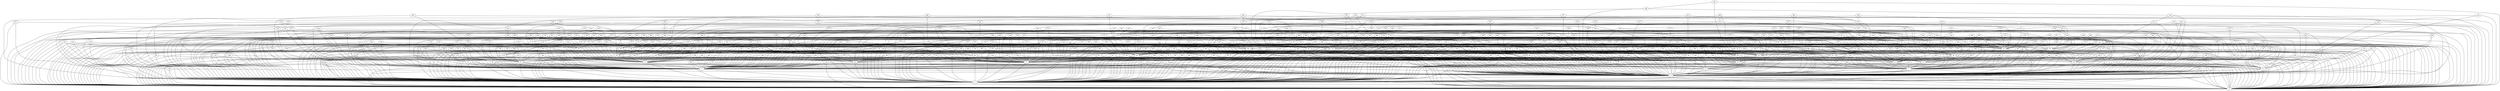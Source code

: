 /* Created by igraph 0.7.0 */
graph {
  0;
  1;
  2;
  3;
  4;
  5;
  6;
  7;
  8;
  9;
  10;
  11;
  12;
  13;
  14;
  15;
  16;
  17;
  18;
  19;
  20;
  21;
  22;
  23;
  24;
  25;
  26;
  27;
  28;
  29;
  30;
  31;
  32;
  33;
  34;
  35;
  36;
  37;
  38;
  39;
  40;
  41;
  42;
  43;
  44;
  45;
  46;
  47;
  48;
  49;
  50;
  51;
  52;
  53;
  54;
  55;
  56;
  57;
  58;
  59;
  60;
  61;
  62;
  63;
  64;
  65;
  66;
  67;
  68;
  69;
  70;
  71;
  72;
  73;
  74;
  75;
  76;
  77;
  78;
  79;
  80;
  81;
  82;
  83;
  84;
  85;
  86;
  87;
  88;
  89;
  90;
  91;
  92;
  93;
  94;
  95;
  96;
  97;
  98;
  99;
  100;
  101;
  102;
  103;
  104;
  105;
  106;
  107;
  108;
  109;
  110;
  111;
  112;
  113;
  114;
  115;
  116;
  117;
  118;
  119;
  120;
  121;
  122;
  123;
  124;
  125;
  126;
  127;
  128;
  129;
  130;
  131;
  132;
  133;
  134;
  135;
  136;
  137;
  138;
  139;
  140;
  141;
  142;
  143;
  144;
  145;
  146;
  147;
  148;
  149;
  150;
  151;
  152;
  153;
  154;
  155;
  156;
  157;
  158;
  159;
  160;
  161;
  162;
  163;
  164;
  165;
  166;
  167;
  168;
  169;
  170;
  171;
  172;
  173;
  174;
  175;
  176;
  177;
  178;
  179;
  180;
  181;
  182;
  183;
  184;
  185;
  186;
  187;
  188;
  189;
  190;
  191;
  192;
  193;
  194;
  195;
  196;
  197;
  198;
  199;
  200;
  201;
  202;
  203;
  204;
  205;
  206;
  207;
  208;
  209;
  210;
  211;
  212;
  213;
  214;
  215;
  216;
  217;
  218;
  219;
  220;
  221;
  222;
  223;
  224;
  225;
  226;
  227;
  228;
  229;
  230;
  231;
  232;
  233;
  234;
  235;
  236;
  237;
  238;
  239;
  240;
  241;
  242;
  243;
  244;
  245;
  246;
  247;
  248;
  249;
  250;
  251;
  252;
  253;
  254;
  255;
  256;
  257;
  258;
  259;
  260;
  261;
  262;
  263;
  264;
  265;
  266;
  267;
  268;
  269;
  270;
  271;
  272;
  273;
  274;
  275;
  276;
  277;
  278;
  279;
  280;
  281;
  282;
  283;
  284;
  285;
  286;
  287;
  288;
  289;
  290;
  291;
  292;
  293;
  294;
  295;
  296;
  297;
  298;
  299;
  300;
  301;
  302;
  303;
  304;
  305;
  306;
  307;
  308;
  309;
  310;
  311;
  312;
  313;
  314;
  315;
  316;
  317;
  318;
  319;
  320;
  321;
  322;
  323;
  324;
  325;
  326;
  327;
  328;
  329;
  330;
  331;
  332;
  333;
  334;
  335;
  336;
  337;
  338;
  339;
  340;
  341;
  342;
  343;
  344;
  345;
  346;
  347;
  348;
  349;
  350;
  351;
  352;
  353;
  354;
  355;
  356;
  357;
  358;
  359;
  360;
  361;
  362;
  363;
  364;
  365;
  366;
  367;
  368;
  369;
  370;
  371;
  372;
  373;
  374;
  375;
  376;
  377;
  378;
  379;
  380;
  381;
  382;
  383;
  384;
  385;
  386;
  387;
  388;
  389;
  390;
  391;
  392;
  393;
  394;
  395;
  396;
  397;
  398;
  399;
  400;
  401;
  402;
  403;
  404;
  405;
  406;
  407;
  408;
  409;
  410;
  411;
  412;
  413;
  414;
  415;
  416;
  417;
  418;
  419;
  420;
  421;
  422;
  423;
  424;
  425;
  426;
  427;
  428;
  429;
  430;
  431;
  432;
  433;
  434;
  435;
  436;
  437;
  438;
  439;
  440;
  441;
  442;
  443;
  444;
  445;
  446;
  447;
  448;
  449;
  450;
  451;
  452;
  453;
  454;
  455;
  456;
  457;
  458;
  459;
  460;
  461;
  462;
  463;
  464;
  465;
  466;
  467;
  468;
  469;
  470;
  471;
  472;
  473;
  474;
  475;
  476;
  477;
  478;
  479;
  480;
  481;
  482;
  483;
  484;
  485;
  486;
  487;
  488;
  489;
  490;
  491;
  492;
  493;
  494;
  495;
  496;
  497;
  498;
  499;

  1 -- 0;
  2 -- 0;
  3 -- 0;
  6 -- 0;
  7 -- 0;
  8 -- 0;
  11 -- 0;
  12 -- 0;
  13 -- 0;
  14 -- 0;
  15 -- 0;
  17 -- 0;
  20 -- 0;
  22 -- 0;
  25 -- 0;
  26 -- 0;
  27 -- 0;
  29 -- 0;
  31 -- 0;
  33 -- 0;
  35 -- 0;
  36 -- 0;
  37 -- 0;
  49 -- 0;
  51 -- 0;
  53 -- 0;
  54 -- 0;
  65 -- 0;
  66 -- 0;
  68 -- 0;
  75 -- 0;
  79 -- 0;
  82 -- 0;
  84 -- 0;
  88 -- 0;
  92 -- 0;
  96 -- 0;
  99 -- 0;
  101 -- 0;
  115 -- 0;
  121 -- 0;
  127 -- 0;
  131 -- 0;
  134 -- 0;
  138 -- 0;
  140 -- 0;
  141 -- 0;
  147 -- 0;
  148 -- 0;
  150 -- 0;
  153 -- 0;
  158 -- 0;
  163 -- 0;
  170 -- 0;
  174 -- 0;
  178 -- 0;
  188 -- 0;
  192 -- 0;
  194 -- 0;
  199 -- 0;
  200 -- 0;
  201 -- 0;
  206 -- 0;
  208 -- 0;
  214 -- 0;
  215 -- 0;
  216 -- 0;
  223 -- 0;
  228 -- 0;
  230 -- 0;
  231 -- 0;
  232 -- 0;
  233 -- 0;
  235 -- 0;
  249 -- 0;
  254 -- 0;
  255 -- 0;
  256 -- 0;
  259 -- 0;
  266 -- 0;
  272 -- 0;
  274 -- 0;
  276 -- 0;
  279 -- 0;
  285 -- 0;
  295 -- 0;
  296 -- 0;
  315 -- 0;
  317 -- 0;
  321 -- 0;
  324 -- 0;
  327 -- 0;
  328 -- 0;
  329 -- 0;
  330 -- 0;
  336 -- 0;
  343 -- 0;
  347 -- 0;
  358 -- 0;
  362 -- 0;
  363 -- 0;
  373 -- 0;
  376 -- 0;
  382 -- 0;
  383 -- 0;
  386 -- 0;
  400 -- 0;
  401 -- 0;
  405 -- 0;
  406 -- 0;
  415 -- 0;
  421 -- 0;
  422 -- 0;
  427 -- 0;
  434 -- 0;
  436 -- 0;
  452 -- 0;
  457 -- 0;
  460 -- 0;
  473 -- 0;
  474 -- 0;
  477 -- 0;
  480 -- 0;
  487 -- 0;
  493 -- 0;
  497 -- 0;
  499 -- 0;
  2 -- 1;
  3 -- 1;
  4 -- 1;
  5 -- 1;
  6 -- 1;
  7 -- 1;
  8 -- 1;
  9 -- 1;
  10 -- 1;
  12 -- 1;
  13 -- 1;
  14 -- 1;
  16 -- 1;
  17 -- 1;
  19 -- 1;
  20 -- 1;
  21 -- 1;
  22 -- 1;
  23 -- 1;
  24 -- 1;
  25 -- 1;
  30 -- 1;
  31 -- 1;
  32 -- 1;
  33 -- 1;
  34 -- 1;
  35 -- 1;
  36 -- 1;
  37 -- 1;
  38 -- 1;
  39 -- 1;
  41 -- 1;
  42 -- 1;
  45 -- 1;
  46 -- 1;
  47 -- 1;
  50 -- 1;
  53 -- 1;
  55 -- 1;
  56 -- 1;
  59 -- 1;
  61 -- 1;
  62 -- 1;
  64 -- 1;
  67 -- 1;
  70 -- 1;
  71 -- 1;
  72 -- 1;
  74 -- 1;
  78 -- 1;
  79 -- 1;
  81 -- 1;
  83 -- 1;
  85 -- 1;
  86 -- 1;
  87 -- 1;
  89 -- 1;
  90 -- 1;
  91 -- 1;
  92 -- 1;
  94 -- 1;
  96 -- 1;
  97 -- 1;
  98 -- 1;
  100 -- 1;
  105 -- 1;
  108 -- 1;
  109 -- 1;
  112 -- 1;
  113 -- 1;
  120 -- 1;
  121 -- 1;
  125 -- 1;
  128 -- 1;
  129 -- 1;
  130 -- 1;
  132 -- 1;
  136 -- 1;
  139 -- 1;
  142 -- 1;
  143 -- 1;
  144 -- 1;
  146 -- 1;
  149 -- 1;
  155 -- 1;
  157 -- 1;
  159 -- 1;
  160 -- 1;
  163 -- 1;
  164 -- 1;
  166 -- 1;
  168 -- 1;
  169 -- 1;
  170 -- 1;
  173 -- 1;
  175 -- 1;
  176 -- 1;
  180 -- 1;
  181 -- 1;
  182 -- 1;
  183 -- 1;
  185 -- 1;
  187 -- 1;
  189 -- 1;
  191 -- 1;
  194 -- 1;
  195 -- 1;
  196 -- 1;
  204 -- 1;
  218 -- 1;
  222 -- 1;
  226 -- 1;
  227 -- 1;
  231 -- 1;
  232 -- 1;
  233 -- 1;
  238 -- 1;
  239 -- 1;
  243 -- 1;
  246 -- 1;
  249 -- 1;
  251 -- 1;
  252 -- 1;
  254 -- 1;
  257 -- 1;
  261 -- 1;
  262 -- 1;
  263 -- 1;
  265 -- 1;
  277 -- 1;
  278 -- 1;
  279 -- 1;
  280 -- 1;
  282 -- 1;
  283 -- 1;
  284 -- 1;
  287 -- 1;
  288 -- 1;
  289 -- 1;
  298 -- 1;
  299 -- 1;
  301 -- 1;
  302 -- 1;
  308 -- 1;
  314 -- 1;
  316 -- 1;
  319 -- 1;
  323 -- 1;
  325 -- 1;
  326 -- 1;
  328 -- 1;
  330 -- 1;
  334 -- 1;
  341 -- 1;
  343 -- 1;
  344 -- 1;
  348 -- 1;
  351 -- 1;
  352 -- 1;
  356 -- 1;
  357 -- 1;
  358 -- 1;
  359 -- 1;
  364 -- 1;
  365 -- 1;
  367 -- 1;
  369 -- 1;
  370 -- 1;
  375 -- 1;
  377 -- 1;
  384 -- 1;
  387 -- 1;
  396 -- 1;
  397 -- 1;
  398 -- 1;
  402 -- 1;
  403 -- 1;
  404 -- 1;
  406 -- 1;
  411 -- 1;
  415 -- 1;
  416 -- 1;
  419 -- 1;
  423 -- 1;
  424 -- 1;
  425 -- 1;
  428 -- 1;
  429 -- 1;
  430 -- 1;
  431 -- 1;
  432 -- 1;
  438 -- 1;
  440 -- 1;
  442 -- 1;
  449 -- 1;
  450 -- 1;
  452 -- 1;
  458 -- 1;
  460 -- 1;
  461 -- 1;
  467 -- 1;
  468 -- 1;
  472 -- 1;
  475 -- 1;
  476 -- 1;
  482 -- 1;
  484 -- 1;
  486 -- 1;
  489 -- 1;
  495 -- 1;
  3 -- 2;
  4 -- 2;
  5 -- 2;
  7 -- 2;
  8 -- 2;
  9 -- 2;
  10 -- 2;
  11 -- 2;
  12 -- 2;
  13 -- 2;
  14 -- 2;
  15 -- 2;
  17 -- 2;
  18 -- 2;
  19 -- 2;
  21 -- 2;
  23 -- 2;
  24 -- 2;
  25 -- 2;
  26 -- 2;
  27 -- 2;
  30 -- 2;
  32 -- 2;
  34 -- 2;
  37 -- 2;
  38 -- 2;
  39 -- 2;
  40 -- 2;
  44 -- 2;
  45 -- 2;
  50 -- 2;
  54 -- 2;
  59 -- 2;
  60 -- 2;
  61 -- 2;
  62 -- 2;
  64 -- 2;
  65 -- 2;
  68 -- 2;
  69 -- 2;
  70 -- 2;
  73 -- 2;
  75 -- 2;
  77 -- 2;
  80 -- 2;
  82 -- 2;
  89 -- 2;
  91 -- 2;
  93 -- 2;
  95 -- 2;
  97 -- 2;
  100 -- 2;
  102 -- 2;
  106 -- 2;
  107 -- 2;
  114 -- 2;
  117 -- 2;
  125 -- 2;
  133 -- 2;
  135 -- 2;
  140 -- 2;
  145 -- 2;
  148 -- 2;
  150 -- 2;
  153 -- 2;
  167 -- 2;
  168 -- 2;
  169 -- 2;
  177 -- 2;
  179 -- 2;
  181 -- 2;
  185 -- 2;
  187 -- 2;
  188 -- 2;
  192 -- 2;
  197 -- 2;
  204 -- 2;
  205 -- 2;
  207 -- 2;
  208 -- 2;
  211 -- 2;
  216 -- 2;
  225 -- 2;
  226 -- 2;
  234 -- 2;
  236 -- 2;
  237 -- 2;
  238 -- 2;
  242 -- 2;
  245 -- 2;
  254 -- 2;
  259 -- 2;
  261 -- 2;
  263 -- 2;
  271 -- 2;
  274 -- 2;
  275 -- 2;
  286 -- 2;
  287 -- 2;
  293 -- 2;
  294 -- 2;
  297 -- 2;
  307 -- 2;
  308 -- 2;
  309 -- 2;
  316 -- 2;
  317 -- 2;
  319 -- 2;
  328 -- 2;
  330 -- 2;
  331 -- 2;
  332 -- 2;
  337 -- 2;
  339 -- 2;
  346 -- 2;
  349 -- 2;
  353 -- 2;
  354 -- 2;
  360 -- 2;
  362 -- 2;
  367 -- 2;
  374 -- 2;
  379 -- 2;
  387 -- 2;
  388 -- 2;
  395 -- 2;
  397 -- 2;
  405 -- 2;
  407 -- 2;
  409 -- 2;
  410 -- 2;
  432 -- 2;
  437 -- 2;
  438 -- 2;
  442 -- 2;
  446 -- 2;
  457 -- 2;
  459 -- 2;
  464 -- 2;
  465 -- 2;
  469 -- 2;
  471 -- 2;
  475 -- 2;
  478 -- 2;
  479 -- 2;
  485 -- 2;
  488 -- 2;
  491 -- 2;
  494 -- 2;
  499 -- 2;
  4 -- 3;
  5 -- 3;
  6 -- 3;
  10 -- 3;
  11 -- 3;
  15 -- 3;
  24 -- 3;
  26 -- 3;
  33 -- 3;
  45 -- 3;
  47 -- 3;
  51 -- 3;
  52 -- 3;
  57 -- 3;
  58 -- 3;
  60 -- 3;
  67 -- 3;
  70 -- 3;
  72 -- 3;
  73 -- 3;
  74 -- 3;
  77 -- 3;
  87 -- 3;
  90 -- 3;
  93 -- 3;
  104 -- 3;
  105 -- 3;
  110 -- 3;
  117 -- 3;
  120 -- 3;
  127 -- 3;
  130 -- 3;
  134 -- 3;
  136 -- 3;
  141 -- 3;
  152 -- 3;
  153 -- 3;
  165 -- 3;
  171 -- 3;
  184 -- 3;
  189 -- 3;
  190 -- 3;
  193 -- 3;
  197 -- 3;
  198 -- 3;
  201 -- 3;
  202 -- 3;
  203 -- 3;
  206 -- 3;
  213 -- 3;
  216 -- 3;
  219 -- 3;
  224 -- 3;
  236 -- 3;
  240 -- 3;
  248 -- 3;
  255 -- 3;
  257 -- 3;
  259 -- 3;
  261 -- 3;
  262 -- 3;
  267 -- 3;
  276 -- 3;
  281 -- 3;
  304 -- 3;
  326 -- 3;
  333 -- 3;
  335 -- 3;
  340 -- 3;
  349 -- 3;
  354 -- 3;
  367 -- 3;
  368 -- 3;
  391 -- 3;
  392 -- 3;
  396 -- 3;
  399 -- 3;
  402 -- 3;
  404 -- 3;
  410 -- 3;
  417 -- 3;
  432 -- 3;
  434 -- 3;
  443 -- 3;
  445 -- 3;
  447 -- 3;
  454 -- 3;
  455 -- 3;
  461 -- 3;
  462 -- 3;
  463 -- 3;
  490 -- 3;
  9 -- 4;
  16 -- 4;
  21 -- 4;
  30 -- 4;
  42 -- 4;
  48 -- 4;
  63 -- 4;
  72 -- 4;
  96 -- 4;
  99 -- 4;
  109 -- 4;
  116 -- 4;
  119 -- 4;
  140 -- 4;
  145 -- 4;
  159 -- 4;
  165 -- 4;
  166 -- 4;
  183 -- 4;
  186 -- 4;
  229 -- 4;
  237 -- 4;
  245 -- 4;
  256 -- 4;
  264 -- 4;
  275 -- 4;
  290 -- 4;
  322 -- 4;
  332 -- 4;
  355 -- 4;
  368 -- 4;
  399 -- 4;
  413 -- 4;
  451 -- 4;
  462 -- 4;
  468 -- 4;
  472 -- 4;
  486 -- 4;
  491 -- 4;
  18 -- 5;
  19 -- 5;
  34 -- 5;
  50 -- 5;
  56 -- 5;
  62 -- 5;
  66 -- 5;
  83 -- 5;
  91 -- 5;
  95 -- 5;
  115 -- 5;
  119 -- 5;
  123 -- 5;
  124 -- 5;
  131 -- 5;
  133 -- 5;
  135 -- 5;
  137 -- 5;
  151 -- 5;
  161 -- 5;
  164 -- 5;
  165 -- 5;
  176 -- 5;
  180 -- 5;
  188 -- 5;
  196 -- 5;
  200 -- 5;
  204 -- 5;
  212 -- 5;
  247 -- 5;
  248 -- 5;
  255 -- 5;
  273 -- 5;
  280 -- 5;
  281 -- 5;
  295 -- 5;
  319 -- 5;
  322 -- 5;
  348 -- 5;
  356 -- 5;
  373 -- 5;
  393 -- 5;
  394 -- 5;
  411 -- 5;
  428 -- 5;
  435 -- 5;
  441 -- 5;
  454 -- 5;
  485 -- 5;
  496 -- 5;
  39 -- 6;
  98 -- 6;
  124 -- 6;
  138 -- 6;
  170 -- 6;
  219 -- 6;
  318 -- 6;
  27 -- 7;
  31 -- 7;
  41 -- 7;
  43 -- 7;
  46 -- 7;
  52 -- 7;
  57 -- 7;
  64 -- 7;
  79 -- 7;
  81 -- 7;
  85 -- 7;
  86 -- 7;
  101 -- 7;
  116 -- 7;
  118 -- 7;
  126 -- 7;
  132 -- 7;
  141 -- 7;
  160 -- 7;
  182 -- 7;
  197 -- 7;
  208 -- 7;
  210 -- 7;
  241 -- 7;
  247 -- 7;
  293 -- 7;
  295 -- 7;
  310 -- 7;
  345 -- 7;
  347 -- 7;
  383 -- 7;
  386 -- 7;
  392 -- 7;
  415 -- 7;
  416 -- 7;
  419 -- 7;
  420 -- 7;
  423 -- 7;
  492 -- 7;
  18 -- 10;
  22 -- 10;
  63 -- 10;
  104 -- 10;
  126 -- 10;
  132 -- 10;
  139 -- 10;
  294 -- 10;
  300 -- 10;
  307 -- 10;
  334 -- 10;
  336 -- 10;
  352 -- 10;
  353 -- 10;
  455 -- 10;
  60 -- 11;
  61 -- 11;
  131 -- 11;
  138 -- 11;
  152 -- 11;
  209 -- 11;
  211 -- 11;
  217 -- 11;
  228 -- 11;
  293 -- 11;
  302 -- 11;
  365 -- 11;
  395 -- 11;
  436 -- 11;
  458 -- 11;
  498 -- 11;
  16 -- 12;
  117 -- 12;
  144 -- 12;
  185 -- 12;
  267 -- 12;
  285 -- 12;
  287 -- 12;
  344 -- 12;
  381 -- 12;
  426 -- 12;
  459 -- 12;
  464 -- 12;
  474 -- 12;
  488 -- 12;
  20 -- 13;
  44 -- 13;
  73 -- 13;
  80 -- 13;
  129 -- 13;
  130 -- 13;
  150 -- 13;
  154 -- 13;
  207 -- 13;
  272 -- 13;
  303 -- 13;
  331 -- 13;
  382 -- 13;
  443 -- 13;
  69 -- 14;
  82 -- 14;
  156 -- 15;
  412 -- 15;
  29 -- 16;
  66 -- 16;
  94 -- 16;
  187 -- 16;
  242 -- 16;
  250 -- 16;
  311 -- 16;
  339 -- 16;
  433 -- 16;
  468 -- 16;
  497 -- 16;
  68 -- 17;
  106 -- 17;
  107 -- 17;
  207 -- 17;
  221 -- 17;
  225 -- 17;
  320 -- 17;
  350 -- 17;
  391 -- 17;
  493 -- 17;
  148 -- 18;
  243 -- 18;
  40 -- 19;
  43 -- 19;
  44 -- 19;
  69 -- 19;
  78 -- 19;
  86 -- 19;
  107 -- 19;
  113 -- 19;
  144 -- 19;
  147 -- 19;
  156 -- 19;
  177 -- 19;
  179 -- 19;
  234 -- 19;
  239 -- 19;
  269 -- 19;
  296 -- 19;
  302 -- 19;
  312 -- 19;
  341 -- 19;
  439 -- 19;
  451 -- 19;
  473 -- 19;
  23 -- 20;
  28 -- 20;
  57 -- 20;
  81 -- 20;
  108 -- 20;
  111 -- 20;
  137 -- 20;
  217 -- 20;
  262 -- 20;
  270 -- 20;
  300 -- 20;
  366 -- 20;
  377 -- 20;
  423 -- 20;
  469 -- 20;
  492 -- 20;
  38 -- 21;
  32 -- 23;
  35 -- 23;
  48 -- 23;
  49 -- 23;
  54 -- 23;
  65 -- 23;
  67 -- 23;
  83 -- 23;
  101 -- 23;
  143 -- 23;
  151 -- 23;
  160 -- 23;
  193 -- 23;
  195 -- 23;
  213 -- 23;
  230 -- 23;
  237 -- 23;
  238 -- 23;
  266 -- 23;
  300 -- 23;
  313 -- 23;
  314 -- 23;
  342 -- 23;
  347 -- 23;
  362 -- 23;
  421 -- 23;
  454 -- 23;
  457 -- 23;
  466 -- 23;
  99 -- 24;
  102 -- 24;
  129 -- 24;
  151 -- 24;
  157 -- 24;
  171 -- 24;
  202 -- 24;
  203 -- 24;
  224 -- 24;
  227 -- 24;
  228 -- 24;
  291 -- 24;
  303 -- 24;
  373 -- 24;
  406 -- 24;
  461 -- 24;
  475 -- 24;
  41 -- 25;
  43 -- 25;
  55 -- 25;
  89 -- 25;
  100 -- 25;
  106 -- 25;
  110 -- 25;
  127 -- 25;
  149 -- 25;
  161 -- 25;
  177 -- 25;
  215 -- 25;
  260 -- 25;
  273 -- 25;
  280 -- 25;
  315 -- 25;
  364 -- 25;
  376 -- 25;
  489 -- 25;
  28 -- 26;
  470 -- 26;
  491 -- 26;
  28 -- 27;
  36 -- 27;
  122 -- 27;
  139 -- 27;
  162 -- 27;
  164 -- 27;
  210 -- 27;
  213 -- 27;
  229 -- 27;
  299 -- 27;
  370 -- 27;
  372 -- 27;
  439 -- 27;
  460 -- 27;
  29 -- 28;
  118 -- 28;
  128 -- 28;
  137 -- 28;
  166 -- 28;
  167 -- 28;
  172 -- 28;
  181 -- 28;
  201 -- 28;
  304 -- 28;
  311 -- 28;
  76 -- 29;
  152 -- 29;
  157 -- 29;
  178 -- 29;
  186 -- 29;
  354 -- 29;
  424 -- 29;
  76 -- 31;
  102 -- 31;
  119 -- 31;
  168 -- 31;
  199 -- 31;
  205 -- 31;
  206 -- 31;
  264 -- 31;
  277 -- 31;
  311 -- 31;
  324 -- 31;
  374 -- 31;
  383 -- 31;
  405 -- 31;
  440 -- 31;
  481 -- 31;
  494 -- 31;
  51 -- 32;
  74 -- 32;
  162 -- 32;
  271 -- 32;
  391 -- 32;
  414 -- 32;
  463 -- 32;
  184 -- 34;
  253 -- 34;
  42 -- 35;
  48 -- 35;
  49 -- 35;
  63 -- 35;
  112 -- 35;
  122 -- 35;
  142 -- 35;
  189 -- 35;
  190 -- 35;
  212 -- 35;
  308 -- 35;
  349 -- 35;
  359 -- 35;
  361 -- 35;
  380 -- 35;
  385 -- 35;
  486 -- 35;
  498 -- 35;
  58 -- 36;
  71 -- 36;
  110 -- 36;
  124 -- 36;
  156 -- 36;
  230 -- 36;
  317 -- 36;
  320 -- 36;
  374 -- 36;
  419 -- 36;
  450 -- 36;
  40 -- 37;
  52 -- 38;
  88 -- 38;
  112 -- 38;
  126 -- 38;
  136 -- 38;
  145 -- 38;
  47 -- 39;
  175 -- 39;
  56 -- 40;
  84 -- 40;
  104 -- 40;
  115 -- 40;
  205 -- 40;
  223 -- 40;
  233 -- 40;
  338 -- 40;
  401 -- 40;
  434 -- 40;
  437 -- 40;
  219 -- 41;
  278 -- 41;
  292 -- 41;
  323 -- 41;
  359 -- 41;
  271 -- 42;
  46 -- 43;
  53 -- 43;
  55 -- 43;
  58 -- 43;
  75 -- 43;
  84 -- 43;
  97 -- 43;
  122 -- 43;
  128 -- 43;
  146 -- 43;
  147 -- 43;
  178 -- 43;
  182 -- 43;
  195 -- 43;
  215 -- 43;
  241 -- 43;
  250 -- 43;
  275 -- 43;
  301 -- 43;
  342 -- 43;
  357 -- 43;
  360 -- 43;
  378 -- 43;
  437 -- 43;
  438 -- 43;
  449 -- 43;
  464 -- 43;
  471 -- 43;
  77 -- 44;
  125 -- 44;
  244 -- 44;
  80 -- 45;
  266 -- 45;
  315 -- 45;
  329 -- 45;
  118 -- 46;
  196 -- 46;
  246 -- 46;
  291 -- 46;
  353 -- 46;
  483 -- 46;
  71 -- 48;
  116 -- 48;
  123 -- 48;
  218 -- 48;
  290 -- 48;
  342 -- 48;
  398 -- 48;
  408 -- 48;
  411 -- 48;
  88 -- 49;
  111 -- 49;
  309 -- 49;
  312 -- 49;
  377 -- 49;
  480 -- 49;
  95 -- 50;
  174 -- 52;
  260 -- 52;
  273 -- 52;
  400 -- 52;
  444 -- 52;
  453 -- 52;
  484 -- 52;
  186 -- 53;
  154 -- 54;
  436 -- 54;
  173 -- 55;
  203 -- 55;
  380 -- 55;
  234 -- 56;
  59 -- 58;
  149 -- 58;
  175 -- 58;
  252 -- 58;
  298 -- 58;
  390 -- 58;
  395 -- 58;
  103 -- 60;
  158 -- 60;
  226 -- 60;
  350 -- 60;
  382 -- 60;
  284 -- 61;
  389 -- 61;
  78 -- 62;
  108 -- 62;
  123 -- 62;
  155 -- 62;
  294 -- 62;
  303 -- 62;
  375 -- 62;
  384 -- 62;
  270 -- 63;
  306 -- 63;
  424 -- 63;
  433 -- 63;
  447 -- 63;
  87 -- 64;
  111 -- 64;
  114 -- 64;
  133 -- 64;
  161 -- 64;
  252 -- 64;
  388 -- 64;
  396 -- 64;
  169 -- 66;
  176 -- 66;
  242 -- 66;
  269 -- 66;
  76 -- 68;
  224 -- 69;
  184 -- 70;
  496 -- 70;
  258 -- 71;
  276 -- 71;
  94 -- 73;
  109 -- 73;
  305 -- 73;
  433 -- 74;
  90 -- 76;
  217 -- 76;
  93 -- 77;
  173 -- 77;
  191 -- 77;
  435 -- 77;
  490 -- 77;
  278 -- 78;
  363 -- 78;
  397 -- 78;
  305 -- 79;
  190 -- 80;
  283 -- 80;
  327 -- 80;
  352 -- 80;
  429 -- 80;
  439 -- 80;
  194 -- 81;
  316 -- 81;
  355 -- 81;
  447 -- 81;
  98 -- 82;
  172 -- 82;
  282 -- 82;
  453 -- 82;
  465 -- 82;
  257 -- 83;
  85 -- 84;
  92 -- 84;
  444 -- 84;
  479 -- 84;
  103 -- 85;
  105 -- 85;
  211 -- 86;
  249 -- 87;
  376 -- 87;
  198 -- 89;
  412 -- 89;
  198 -- 91;
  113 -- 93;
  304 -- 93;
  355 -- 93;
  372 -- 93;
  402 -- 93;
  483 -- 93;
  251 -- 94;
  301 -- 94;
  103 -- 95;
  167 -- 95;
  171 -- 95;
  336 -- 95;
  360 -- 95;
  387 -- 95;
  390 -- 95;
  412 -- 95;
  426 -- 95;
  487 -- 95;
  456 -- 96;
  235 -- 99;
  114 -- 101;
  120 -- 101;
  209 -- 101;
  210 -- 101;
  235 -- 101;
  260 -- 101;
  269 -- 101;
  296 -- 101;
  309 -- 101;
  327 -- 101;
  337 -- 101;
  394 -- 101;
  443 -- 101;
  446 -- 101;
  469 -- 101;
  488 -- 101;
  240 -- 102;
  346 -- 102;
  448 -- 102;
  183 -- 105;
  214 -- 105;
  231 -- 105;
  351 -- 105;
  222 -- 106;
  299 -- 106;
  334 -- 106;
  163 -- 107;
  202 -- 107;
  289 -- 107;
  371 -- 107;
  426 -- 107;
  121 -- 108;
  232 -- 108;
  343 -- 108;
  229 -- 109;
  407 -- 109;
  239 -- 110;
  245 -- 110;
  282 -- 110;
  445 -- 110;
  134 -- 111;
  199 -- 111;
  297 -- 111;
  351 -- 113;
  142 -- 114;
  174 -- 114;
  485 -- 114;
  220 -- 115;
  298 -- 115;
  318 -- 115;
  465 -- 115;
  476 -- 115;
  478 -- 115;
  346 -- 116;
  200 -- 117;
  220 -- 118;
  243 -- 118;
  312 -- 118;
  264 -- 120;
  338 -- 120;
  388 -- 121;
  284 -- 122;
  344 -- 122;
  135 -- 123;
  154 -- 123;
  393 -- 123;
  191 -- 124;
  222 -- 125;
  378 -- 125;
  209 -- 127;
  246 -- 127;
  358 -- 127;
  449 -- 127;
  490 -- 127;
  172 -- 128;
  193 -- 128;
  272 -- 128;
  361 -- 128;
  482 -- 128;
  268 -- 129;
  310 -- 129;
  463 -- 129;
  470 -- 129;
  281 -- 130;
  279 -- 131;
  146 -- 132;
  155 -- 132;
  265 -- 132;
  335 -- 132;
  371 -- 132;
  458 -- 132;
  446 -- 133;
  422 -- 134;
  427 -- 135;
  318 -- 137;
  143 -- 138;
  220 -- 140;
  251 -- 140;
  340 -- 140;
  345 -- 140;
  386 -- 140;
  418 -- 140;
  422 -- 140;
  324 -- 143;
  389 -- 143;
  159 -- 145;
  263 -- 145;
  277 -- 145;
  292 -- 145;
  431 -- 145;
  162 -- 147;
  337 -- 149;
  286 -- 150;
  307 -- 150;
  267 -- 151;
  379 -- 151;
  418 -- 151;
  158 -- 152;
  253 -- 152;
  314 -- 152;
  340 -- 152;
  214 -- 153;
  467 -- 153;
  323 -- 154;
  180 -- 157;
  268 -- 157;
  283 -- 157;
  286 -- 157;
  404 -- 157;
  444 -- 157;
  270 -- 159;
  370 -- 159;
  221 -- 161;
  179 -- 162;
  375 -- 164;
  435 -- 164;
  448 -- 164;
  212 -- 165;
  321 -- 168;
  418 -- 168;
  494 -- 168;
  390 -- 169;
  244 -- 170;
  325 -- 170;
  338 -- 170;
  350 -- 170;
  483 -- 171;
  470 -- 172;
  479 -- 172;
  291 -- 175;
  236 -- 182;
  480 -- 182;
  192 -- 185;
  335 -- 185;
  371 -- 185;
  392 -- 186;
  258 -- 187;
  326 -- 187;
  306 -- 190;
  369 -- 190;
  487 -- 190;
  365 -- 192;
  240 -- 193;
  274 -- 193;
  369 -- 193;
  413 -- 193;
  417 -- 193;
  256 -- 194;
  223 -- 197;
  288 -- 197;
  290 -- 197;
  442 -- 197;
  250 -- 199;
  253 -- 199;
  441 -- 199;
  378 -- 200;
  268 -- 201;
  363 -- 201;
  384 -- 201;
  429 -- 201;
  452 -- 201;
  482 -- 201;
  265 -- 202;
  368 -- 202;
  329 -- 207;
  427 -- 207;
  247 -- 208;
  322 -- 208;
  445 -- 211;
  305 -- 215;
  430 -- 215;
  218 -- 217;
  477 -- 217;
  409 -- 218;
  221 -- 220;
  227 -- 220;
  310 -- 220;
  225 -- 221;
  339 -- 222;
  425 -- 222;
  248 -- 223;
  288 -- 225;
  292 -- 227;
  477 -- 227;
  325 -- 228;
  313 -- 233;
  481 -- 233;
  241 -- 234;
  333 -- 234;
  414 -- 235;
  489 -- 235;
  289 -- 236;
  493 -- 240;
  285 -- 241;
  398 -- 241;
  244 -- 242;
  331 -- 244;
  357 -- 244;
  467 -- 244;
  321 -- 247;
  297 -- 249;
  258 -- 253;
  320 -- 260;
  394 -- 260;
  403 -- 260;
  345 -- 261;
  333 -- 264;
  456 -- 267;
  348 -- 273;
  356 -- 273;
  408 -- 273;
  441 -- 273;
  428 -- 275;
  408 -- 278;
  459 -- 278;
  364 -- 282;
  385 -- 282;
  495 -- 282;
  306 -- 287;
  313 -- 287;
  421 -- 288;
  389 -- 293;
  430 -- 295;
  471 -- 296;
  372 -- 306;
  400 -- 308;
  341 -- 310;
  407 -- 310;
  473 -- 310;
  474 -- 310;
  496 -- 310;
  420 -- 311;
  450 -- 320;
  361 -- 323;
  366 -- 323;
  403 -- 323;
  425 -- 323;
  332 -- 325;
  385 -- 325;
  498 -- 325;
  492 -- 326;
  417 -- 328;
  393 -- 332;
  366 -- 334;
  476 -- 336;
  416 -- 337;
  399 -- 339;
  481 -- 344;
  440 -- 355;
  381 -- 356;
  380 -- 357;
  462 -- 358;
  448 -- 362;
  381 -- 364;
  401 -- 365;
  472 -- 365;
  466 -- 368;
  379 -- 376;
  484 -- 376;
  409 -- 382;
  420 -- 382;
  495 -- 383;
  410 -- 384;
  431 -- 390;
  451 -- 395;
  499 -- 396;
  413 -- 405;
  414 -- 405;
  455 -- 416;
  466 -- 416;
  497 -- 431;
  453 -- 444;
  456 -- 453;
  478 -- 463;
}
